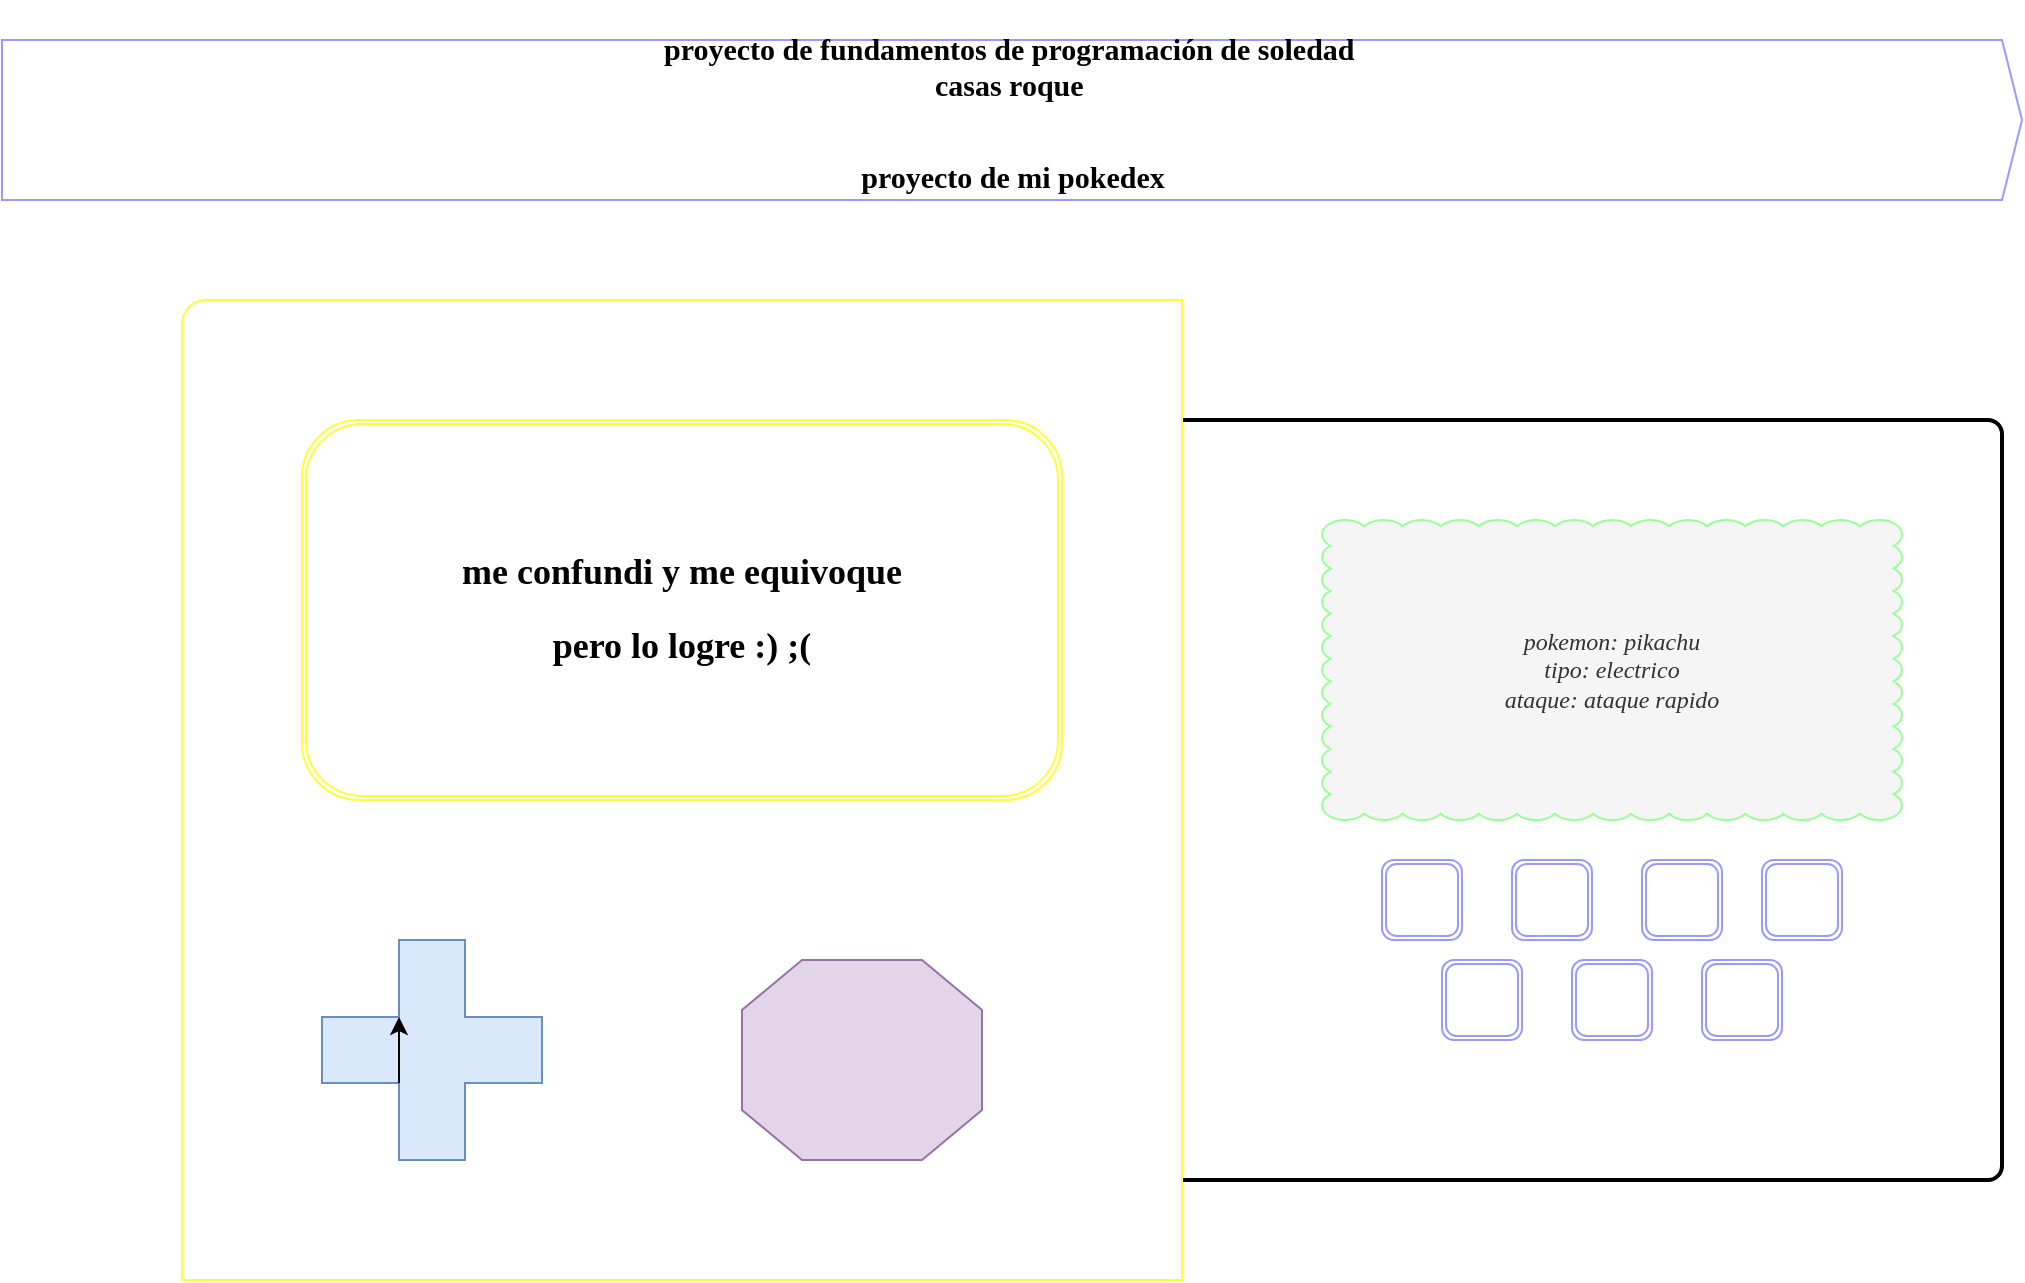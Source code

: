<mxfile version="19.0.3" type="device"><diagram name="Page-1" id="03018318-947c-dd8e-b7a3-06fadd420f32"><mxGraphModel dx="509" dy="287" grid="1" gridSize="10" guides="1" tooltips="1" connect="1" arrows="1" fold="1" page="1" pageScale="1" pageWidth="1100" pageHeight="850" background="#ffffff" math="0" shadow="0"><root><mxCell id="0"/><mxCell id="1" parent="0"/><mxCell id="LhnyRZnkMTsek8fdaoNd-16" value="" style="rounded=1;whiteSpace=wrap;html=1;absoluteArcSize=1;arcSize=14;strokeWidth=2;fillColor=#FFFFFF;" vertex="1" parent="1"><mxGeometry x="570" y="210" width="450" height="380" as="geometry"/></mxCell><mxCell id="LhnyRZnkMTsek8fdaoNd-17" value="" style="verticalLabelPosition=bottom;verticalAlign=top;html=1;shape=mxgraph.basic.corner_round_rect;dx=6;strokeColor=#FFFF33;fillColor=#FFFFFF;" vertex="1" parent="1"><mxGeometry x="110" y="150" width="500" height="490" as="geometry"/></mxCell><mxCell id="LhnyRZnkMTsek8fdaoNd-3" value="" style="edgeStyle=orthogonalEdgeStyle;rounded=0;orthogonalLoop=1;jettySize=auto;html=1;" edge="1" parent="1" source="677b7b8949515195-44"><mxGeometry relative="1" as="geometry"><mxPoint x="945" y="170" as="targetPoint"/></mxGeometry></mxCell><mxCell id="LhnyRZnkMTsek8fdaoNd-11" value="" style="shape=cross;whiteSpace=wrap;html=1;strokeColor=#6c8ebf;fillColor=#dae8fc;size=0.3;" vertex="1" parent="1"><mxGeometry x="180" y="470" width="110" height="110" as="geometry"/></mxCell><mxCell id="LhnyRZnkMTsek8fdaoNd-12" value="" style="verticalLabelPosition=bottom;verticalAlign=top;html=1;shape=mxgraph.basic.polygon;polyCoords=[[0.25,0],[0.75,0],[1,0.25],[1,0.75],[0.75,1],[0.25,1],[0,0.75],[0,0.25]];polyline=0;strokeColor=#9673a6;fillColor=#e1d5e7;" vertex="1" parent="1"><mxGeometry x="390" y="480" width="120" height="100" as="geometry"/></mxCell><mxCell id="LhnyRZnkMTsek8fdaoNd-13" value="&lt;h2&gt;&lt;font face=&quot;Comic Sans MS&quot;&gt;me confundi y me equivoque&lt;/font&gt;&lt;/h2&gt;&lt;h2&gt;&lt;font face=&quot;Comic Sans MS&quot;&gt;pero lo logre :) ;(&lt;/font&gt;&lt;/h2&gt;" style="shape=ext;double=1;rounded=1;whiteSpace=wrap;html=1;strokeColor=#FFFF33;fillColor=#FFFFFF;" vertex="1" parent="1"><mxGeometry x="170" y="210" width="380" height="190" as="geometry"/></mxCell><mxCell id="LhnyRZnkMTsek8fdaoNd-15" style="edgeStyle=orthogonalEdgeStyle;rounded=0;orthogonalLoop=1;jettySize=auto;html=1;exitX=0;exitY=0;exitDx=38.5;exitDy=71.5;exitPerimeter=0;entryX=0;entryY=0;entryDx=38.5;entryDy=38.5;entryPerimeter=0;" edge="1" parent="1" source="LhnyRZnkMTsek8fdaoNd-11" target="LhnyRZnkMTsek8fdaoNd-11"><mxGeometry relative="1" as="geometry"/></mxCell><mxCell id="LhnyRZnkMTsek8fdaoNd-18" value="pokemon: pikachu&lt;br&gt;tipo: electrico&lt;br&gt;ataque: ataque rapido&lt;img height=&quot;null&quot; width=&quot;null&quot;&gt;" style="whiteSpace=wrap;html=1;shape=mxgraph.basic.cloud_rect;strokeColor=#99FF99;fillColor=#f5f5f5;fontColor=#333333;fontFamily=Comic Sans MS;fontStyle=2" vertex="1" parent="1"><mxGeometry x="680" y="260" width="290" height="150" as="geometry"/></mxCell><mxCell id="P0pUIwL3_CZ37yxVwKrJ-1" value="" style="shape=ext;double=1;rounded=1;whiteSpace=wrap;html=1;fontFamily=Courier New;fontSize=16;strokeColor=#9999FF;fillColor=#FFFFFF;" vertex="1" parent="1"><mxGeometry x="710" y="430" width="40" height="40" as="geometry"/></mxCell><mxCell id="P0pUIwL3_CZ37yxVwKrJ-2" value="" style="shape=ext;double=1;rounded=1;whiteSpace=wrap;html=1;fontFamily=Courier New;fontSize=16;strokeColor=#9999FF;fillColor=#FFFFFF;" vertex="1" parent="1"><mxGeometry x="775" y="430" width="40" height="40" as="geometry"/></mxCell><mxCell id="P0pUIwL3_CZ37yxVwKrJ-3" value="" style="shape=ext;double=1;rounded=1;whiteSpace=wrap;html=1;fontFamily=Courier New;fontSize=16;strokeColor=#9999FF;fillColor=#FFFFFF;" vertex="1" parent="1"><mxGeometry x="840" y="430" width="40" height="40" as="geometry"/></mxCell><mxCell id="P0pUIwL3_CZ37yxVwKrJ-4" value="" style="shape=ext;double=1;rounded=1;whiteSpace=wrap;html=1;fontFamily=Courier New;fontSize=16;strokeColor=#9999FF;fillColor=#FFFFFF;" vertex="1" parent="1"><mxGeometry x="900" y="430" width="40" height="40" as="geometry"/></mxCell><mxCell id="P0pUIwL3_CZ37yxVwKrJ-5" value="" style="shape=ext;double=1;rounded=1;whiteSpace=wrap;html=1;fontFamily=Courier New;fontSize=16;strokeColor=#9999FF;fillColor=#FFFFFF;" vertex="1" parent="1"><mxGeometry x="740" y="480" width="40" height="40" as="geometry"/></mxCell><mxCell id="P0pUIwL3_CZ37yxVwKrJ-6" value="" style="shape=ext;double=1;rounded=1;whiteSpace=wrap;html=1;fontFamily=Courier New;fontSize=16;strokeColor=#9999FF;fillColor=#FFFFFF;" vertex="1" parent="1"><mxGeometry x="805" y="480" width="40" height="40" as="geometry"/></mxCell><mxCell id="P0pUIwL3_CZ37yxVwKrJ-7" value="" style="shape=ext;double=1;rounded=1;whiteSpace=wrap;html=1;fontFamily=Courier New;fontSize=16;strokeColor=#9999FF;fillColor=#FFFFFF;" vertex="1" parent="1"><mxGeometry x="870" y="480" width="40" height="40" as="geometry"/></mxCell><mxCell id="P0pUIwL3_CZ37yxVwKrJ-8" value="&lt;h3 style=&quot;font-size: 15px;&quot;&gt;&lt;font style=&quot;font-size: 15px;&quot;&gt;proyecto de fundamentos de programación de soledad&amp;nbsp;&lt;br&gt;&lt;/font&gt;&lt;font style=&quot;font-size: 15px;&quot;&gt;casas roque&amp;nbsp;&lt;/font&gt;&lt;/h3&gt;&lt;h2&gt;&lt;font style=&quot;font-size: 15px;&quot;&gt;proyecto de mi pokedex&lt;/font&gt;&lt;/h2&gt;" style="html=1;shadow=0;dashed=0;align=center;verticalAlign=middle;shape=mxgraph.arrows2.arrow;dy=0;dx=10;notch=0;fontFamily=Verdana;fontSize=16;strokeColor=#9999FF;fillColor=#FFFFFF;" vertex="1" parent="1"><mxGeometry x="20" y="20" width="1010" height="80" as="geometry"/></mxCell></root></mxGraphModel></diagram></mxfile>